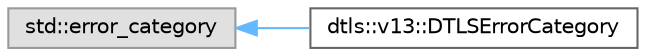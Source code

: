 digraph "Graphical Class Hierarchy"
{
 // LATEX_PDF_SIZE
  bgcolor="transparent";
  edge [fontname=Helvetica,fontsize=10,labelfontname=Helvetica,labelfontsize=10];
  node [fontname=Helvetica,fontsize=10,shape=box,height=0.2,width=0.4];
  rankdir="LR";
  Node0 [id="Node000000",label="std::error_category",height=0.2,width=0.4,color="grey60", fillcolor="#E0E0E0", style="filled",tooltip=" "];
  Node0 -> Node1 [id="edge42_Node000000_Node000001",dir="back",color="steelblue1",style="solid",tooltip=" "];
  Node1 [id="Node000001",label="dtls::v13::DTLSErrorCategory",height=0.2,width=0.4,color="grey40", fillcolor="white", style="filled",URL="$classdtls_1_1v13_1_1DTLSErrorCategory.html",tooltip=" "];
}
